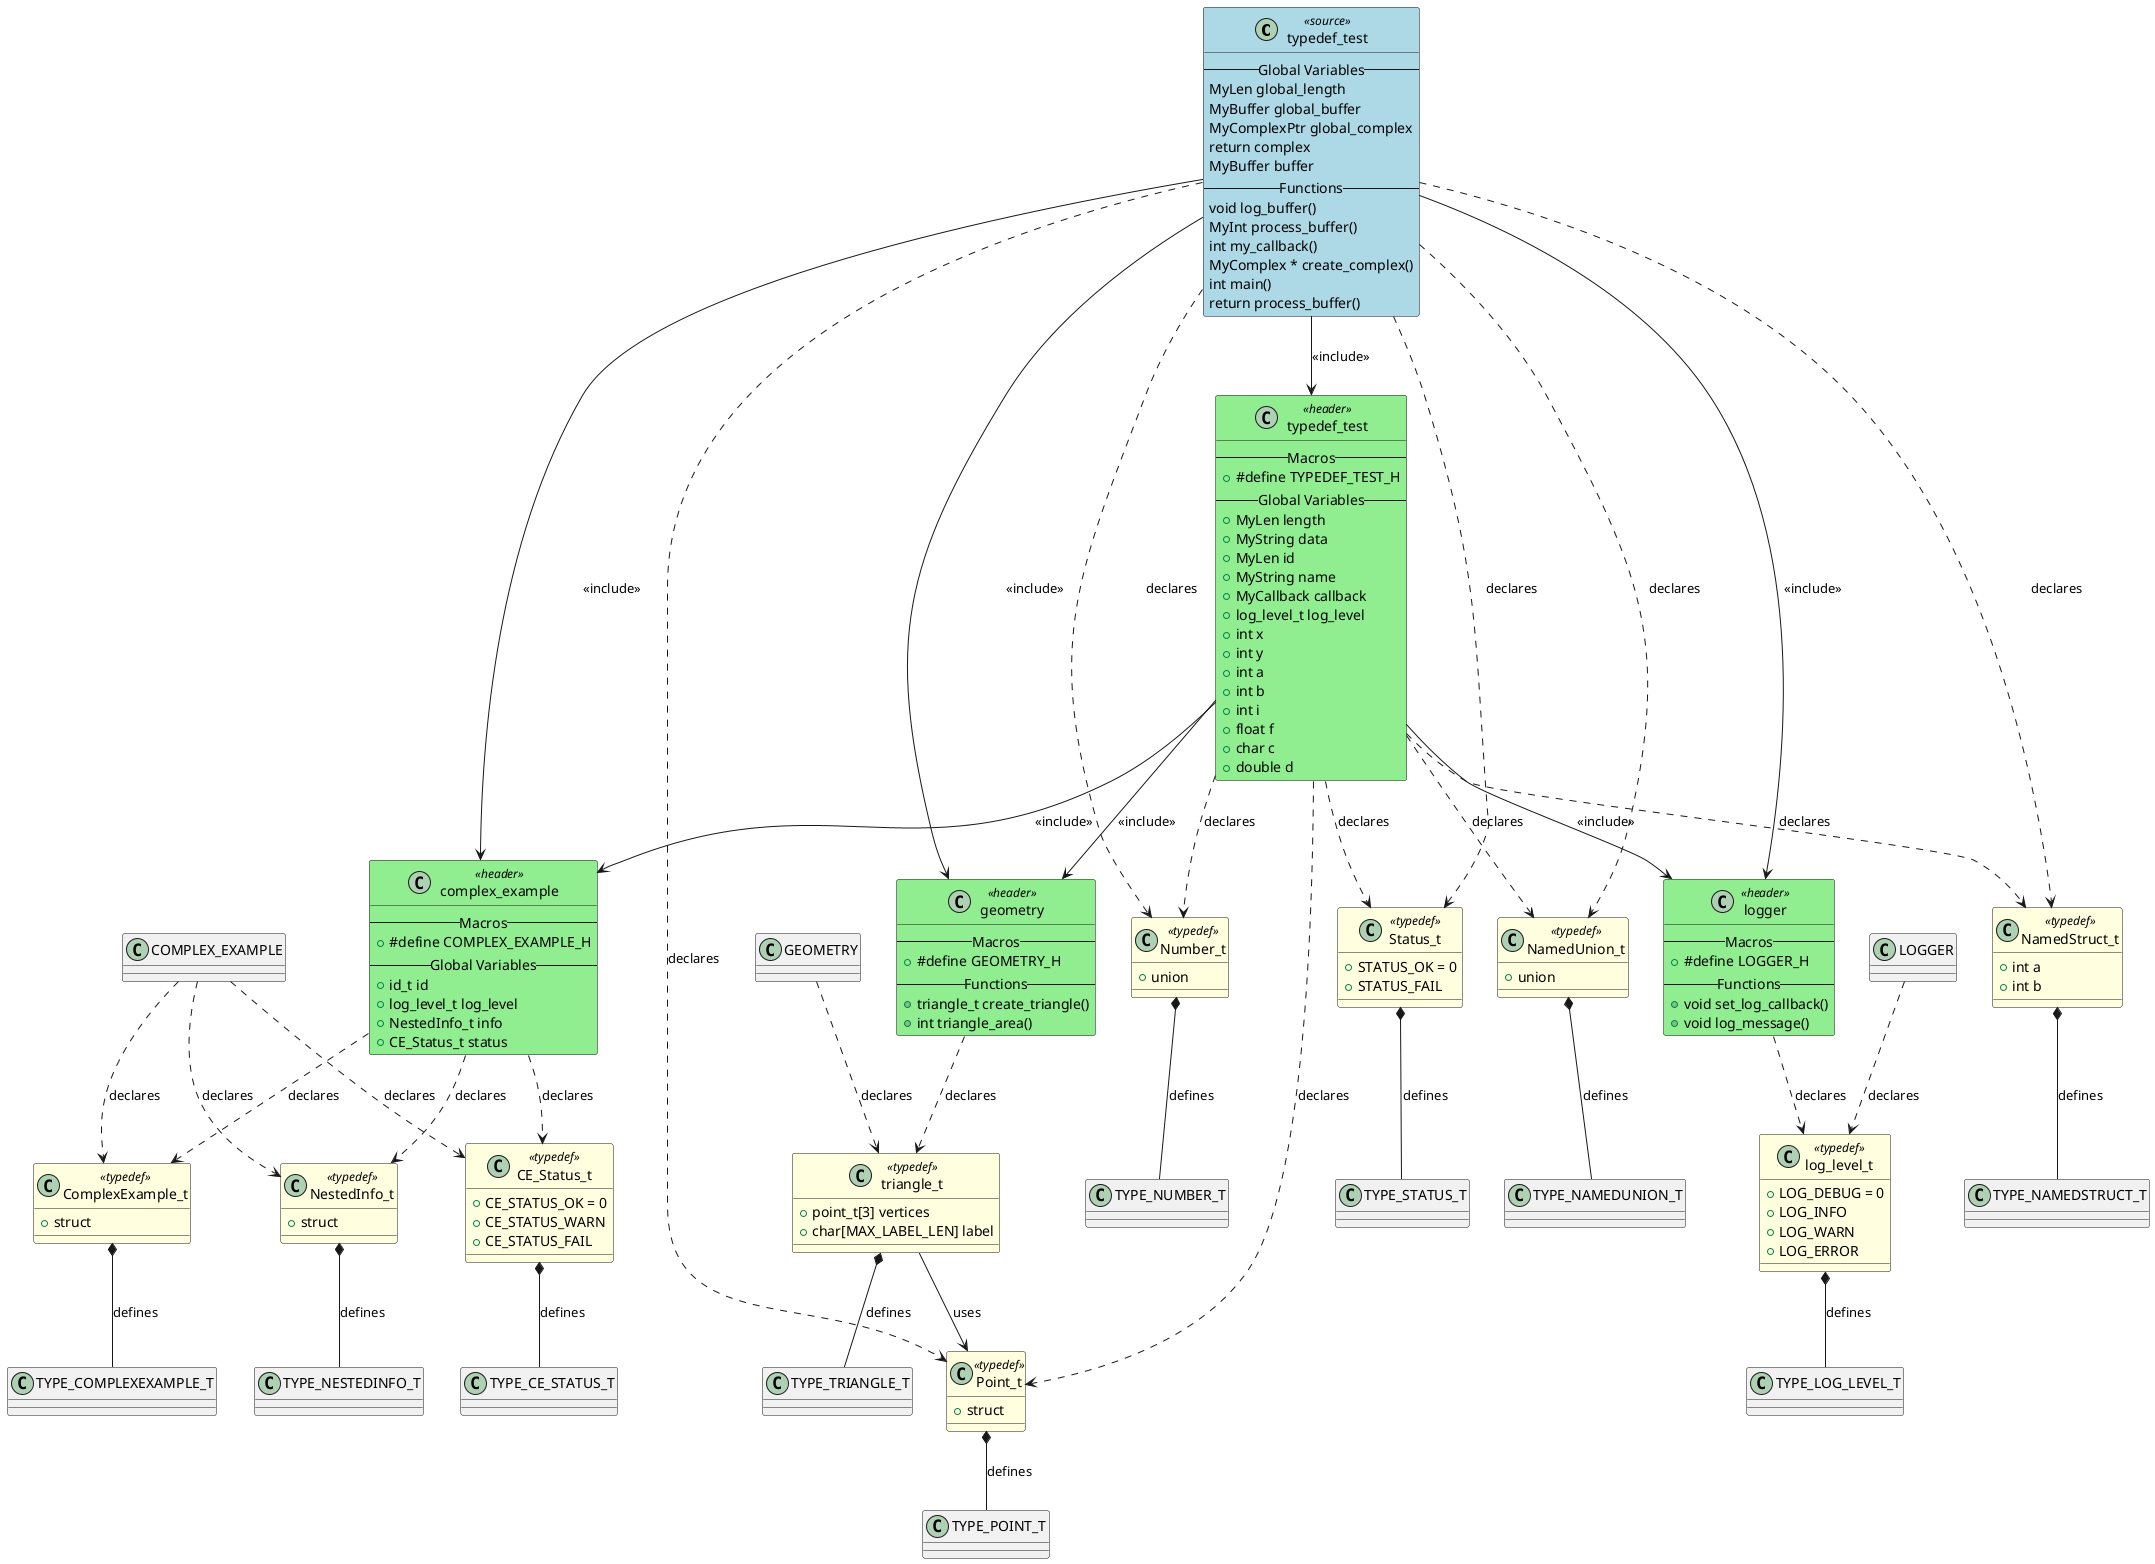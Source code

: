 @startuml typedef_test

class "typedef_test" as TYPEDEF_TEST <<source>> #LightBlue
{
    -- Global Variables --
    MyLen global_length
    MyBuffer global_buffer
    MyComplexPtr global_complex
    return complex
    MyBuffer buffer
    -- Functions --
    void log_buffer()
    MyInt process_buffer()
    int my_callback()
    MyComplex * create_complex()
    int main()
    return process_buffer()
}

class "typedef_test" as HEADER_TYPEDEF_TEST <<header>> #LightGreen
{
    -- Macros --
    + #define TYPEDEF_TEST_H
    -- Global Variables --
    + MyLen length
    + MyString data
    + MyLen id
    + MyString name
    + MyCallback callback
    + log_level_t log_level
    + int x
    + int y
    + int a
    + int b
    + int i
    + float f
    + char c
    + double d
}

class "complex_example" as HEADER_COMPLEX_EXAMPLE <<header>> #LightGreen
{
    -- Macros --
    + #define COMPLEX_EXAMPLE_H
    -- Global Variables --
    + id_t id
    + log_level_t log_level
    + NestedInfo_t info
    + CE_Status_t status
}

class "geometry" as HEADER_GEOMETRY <<header>> #LightGreen
{
    -- Macros --
    + #define GEOMETRY_H
    -- Functions --
    + triangle_t create_triangle()
    + int triangle_area()
}

class "logger" as HEADER_LOGGER <<header>> #LightGreen
{
    -- Macros --
    + #define LOGGER_H
    -- Functions --
    + void set_log_callback()
    + void log_message()
}

class "Status_t" as TYPEDEF_STATUS_T <<typedef>> #LightYellow
{
    + STATUS_OK = 0
    + STATUS_FAIL
}

class "Point_t" as TYPEDEF_POINT_T <<typedef>> #LightYellow
{
    + struct
}

class "NamedStruct_t" as TYPEDEF_NAMEDSTRUCT_T <<typedef>> #LightYellow
{
    + int a
    + int b
}

class "Number_t" as TYPEDEF_NUMBER_T <<typedef>> #LightYellow
{
    + union
}

class "NamedUnion_t" as TYPEDEF_NAMEDUNION_T <<typedef>> #LightYellow
{
    + union
}

class "NestedInfo_t" as TYPEDEF_NESTEDINFO_T <<typedef>> #LightYellow
{
    + struct
}

class "CE_Status_t" as TYPEDEF_CE_STATUS_T <<typedef>> #LightYellow
{
    + CE_STATUS_OK = 0
    + CE_STATUS_WARN
    + CE_STATUS_FAIL
}

class "ComplexExample_t" as TYPEDEF_COMPLEXEXAMPLE_T <<typedef>> #LightYellow
{
    + struct
}

class "triangle_t" as TYPEDEF_TRIANGLE_T <<typedef>> #LightYellow
{
    + point_t[3] vertices
    + char[MAX_LABEL_LEN] label
}

class "log_level_t" as TYPEDEF_LOG_LEVEL_T <<typedef>> #LightYellow
{
    + LOG_DEBUG = 0
    + LOG_INFO
    + LOG_WARN
    + LOG_ERROR
}

TYPEDEF_TEST --> HEADER_TYPEDEF_TEST : <<include>>
TYPEDEF_TEST --> HEADER_COMPLEX_EXAMPLE : <<include>>
TYPEDEF_TEST --> HEADER_GEOMETRY : <<include>>
TYPEDEF_TEST --> HEADER_LOGGER : <<include>>
HEADER_TYPEDEF_TEST --> HEADER_COMPLEX_EXAMPLE : <<include>>
HEADER_TYPEDEF_TEST --> HEADER_GEOMETRY : <<include>>
HEADER_TYPEDEF_TEST --> HEADER_LOGGER : <<include>>
TYPEDEF_TEST ..> TYPEDEF_STATUS_T : declares
HEADER_TYPEDEF_TEST ..> TYPEDEF_STATUS_T : declares
TYPEDEF_STATUS_T *-- TYPE_STATUS_T : «defines»
TYPEDEF_TEST ..> TYPEDEF_POINT_T : declares
HEADER_TYPEDEF_TEST ..> TYPEDEF_POINT_T : declares
TYPEDEF_POINT_T *-- TYPE_POINT_T : «defines»
TYPEDEF_TEST ..> TYPEDEF_NAMEDSTRUCT_T : declares
HEADER_TYPEDEF_TEST ..> TYPEDEF_NAMEDSTRUCT_T : declares
TYPEDEF_NAMEDSTRUCT_T *-- TYPE_NAMEDSTRUCT_T : «defines»
TYPEDEF_TEST ..> TYPEDEF_NUMBER_T : declares
HEADER_TYPEDEF_TEST ..> TYPEDEF_NUMBER_T : declares
TYPEDEF_NUMBER_T *-- TYPE_NUMBER_T : «defines»
TYPEDEF_TEST ..> TYPEDEF_NAMEDUNION_T : declares
HEADER_TYPEDEF_TEST ..> TYPEDEF_NAMEDUNION_T : declares
TYPEDEF_NAMEDUNION_T *-- TYPE_NAMEDUNION_T : «defines»
COMPLEX_EXAMPLE ..> TYPEDEF_NESTEDINFO_T : declares
HEADER_COMPLEX_EXAMPLE ..> TYPEDEF_NESTEDINFO_T : declares
TYPEDEF_NESTEDINFO_T *-- TYPE_NESTEDINFO_T : «defines»
COMPLEX_EXAMPLE ..> TYPEDEF_CE_STATUS_T : declares
HEADER_COMPLEX_EXAMPLE ..> TYPEDEF_CE_STATUS_T : declares
TYPEDEF_CE_STATUS_T *-- TYPE_CE_STATUS_T : «defines»
COMPLEX_EXAMPLE ..> TYPEDEF_COMPLEXEXAMPLE_T : declares
HEADER_COMPLEX_EXAMPLE ..> TYPEDEF_COMPLEXEXAMPLE_T : declares
TYPEDEF_COMPLEXEXAMPLE_T *-- TYPE_COMPLEXEXAMPLE_T : «defines»
GEOMETRY ..> TYPEDEF_TRIANGLE_T : declares
HEADER_GEOMETRY ..> TYPEDEF_TRIANGLE_T : declares
TYPEDEF_TRIANGLE_T *-- TYPE_TRIANGLE_T : «defines»
TYPEDEF_TRIANGLE_T --> TYPEDEF_POINT_T : uses
LOGGER ..> TYPEDEF_LOG_LEVEL_T : declares
HEADER_LOGGER ..> TYPEDEF_LOG_LEVEL_T : declares
TYPEDEF_LOG_LEVEL_T *-- TYPE_LOG_LEVEL_T : «defines»

@enduml
